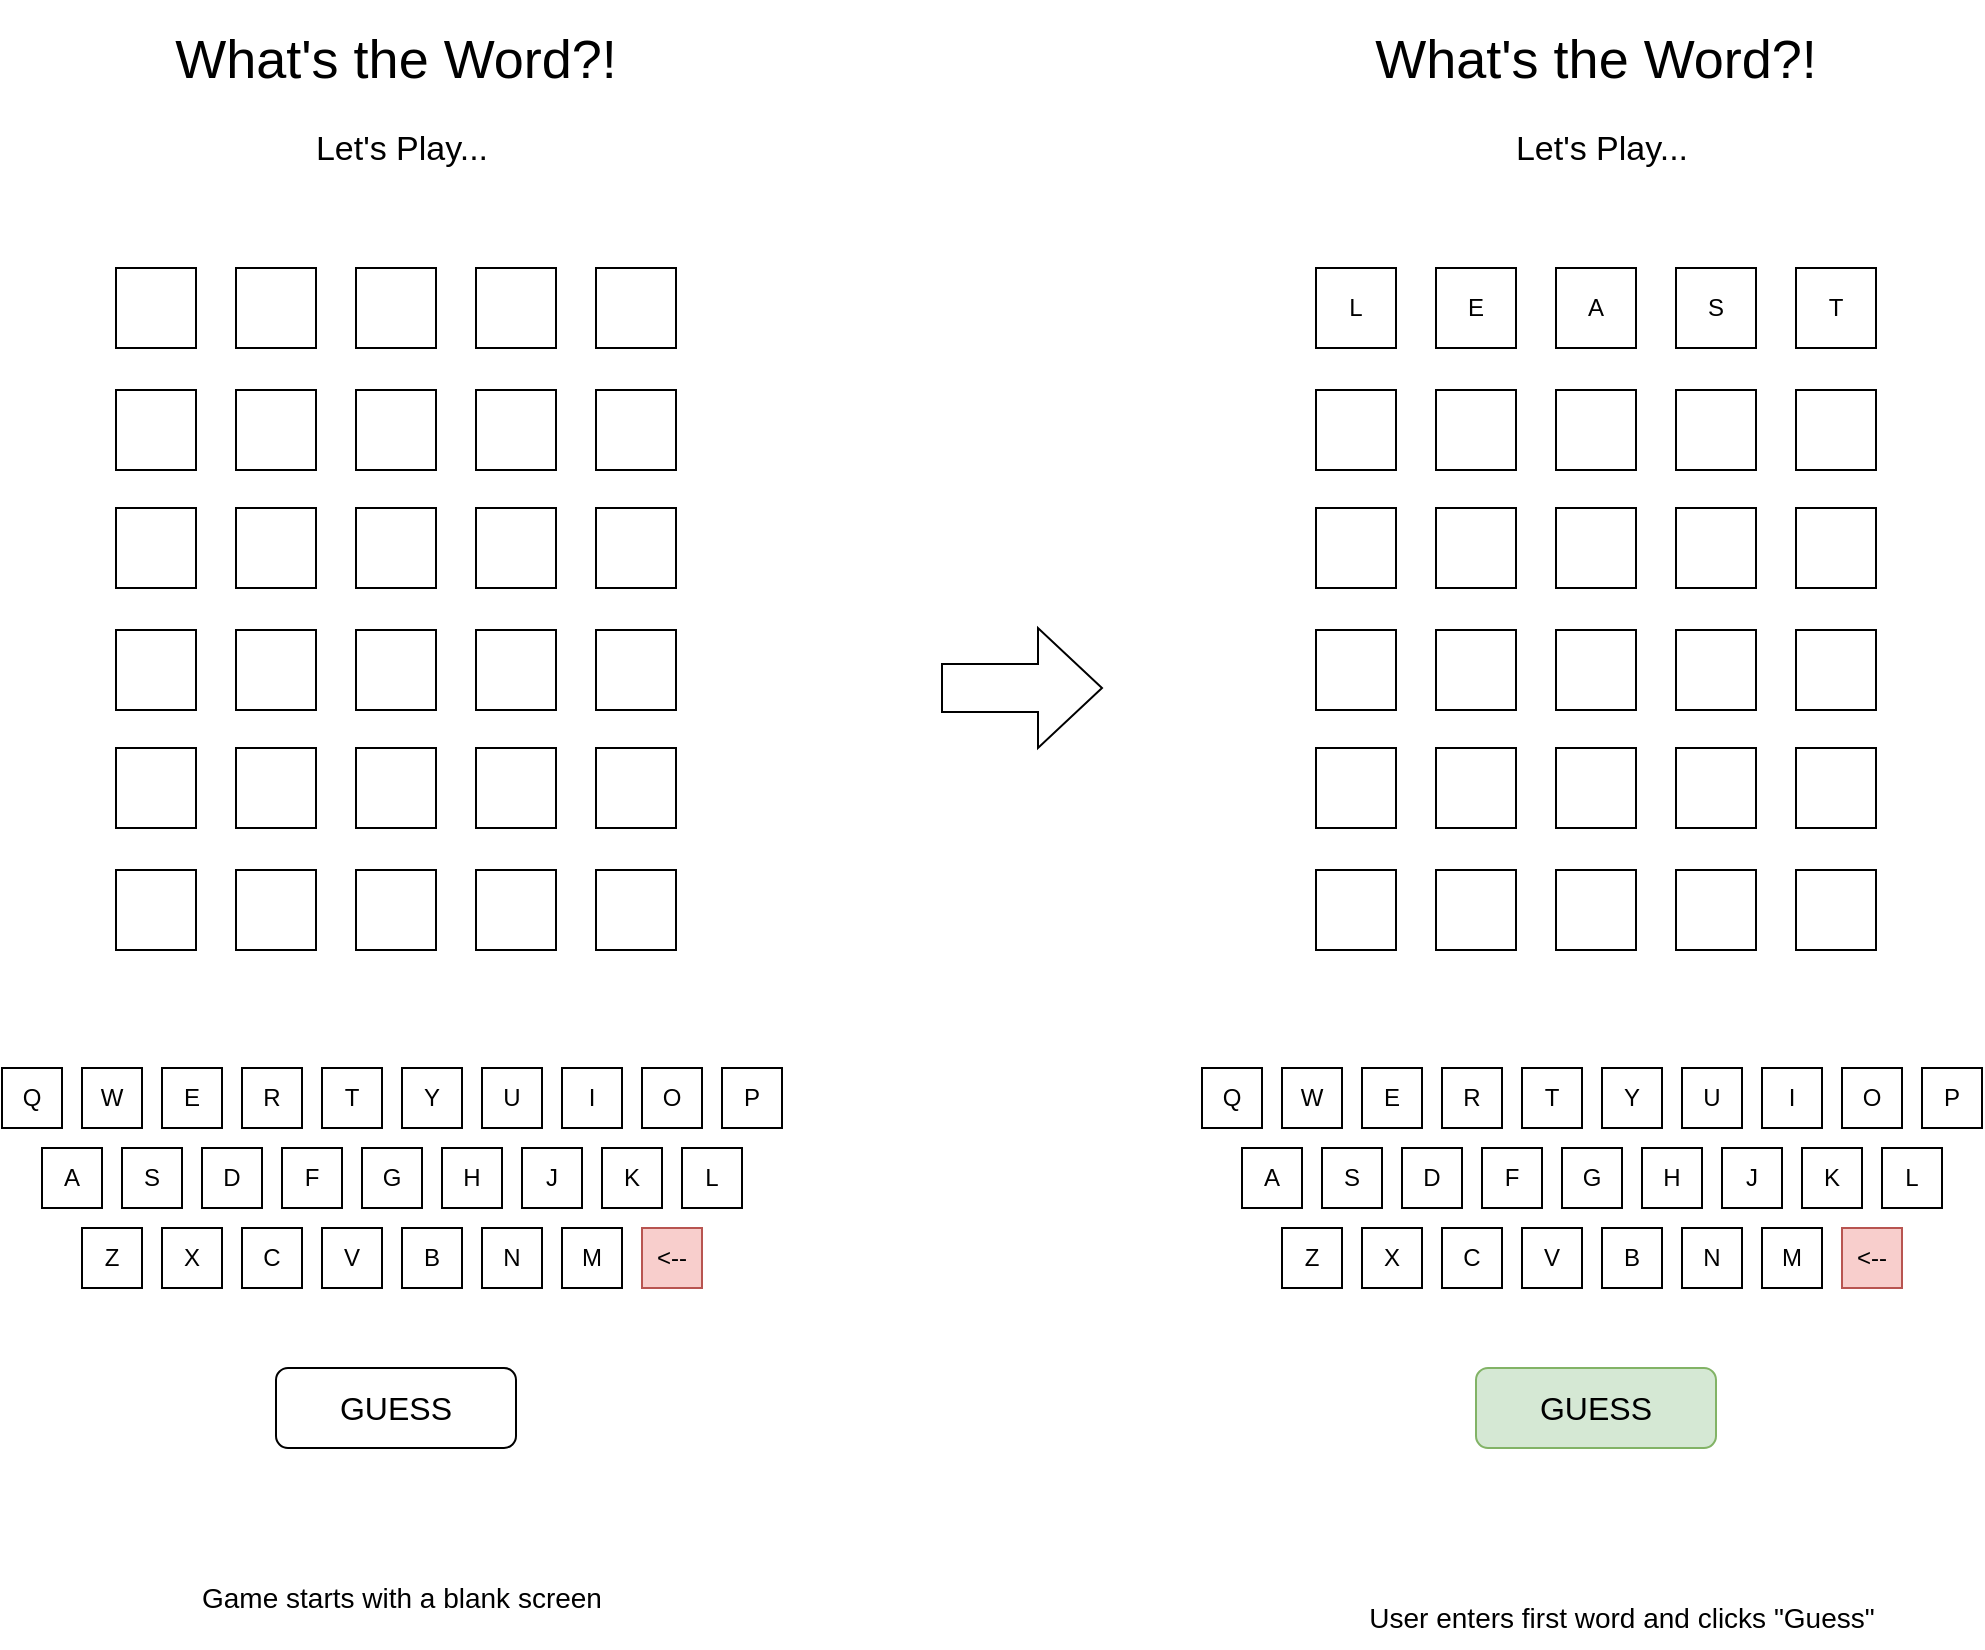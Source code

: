 <mxfile version="22.1.4" type="github">
  <diagram name="Page-1" id="OC79LGeQ-9uEQ32RmZ_2">
    <mxGraphModel dx="2074" dy="1040" grid="1" gridSize="10" guides="1" tooltips="1" connect="1" arrows="1" fold="1" page="1" pageScale="1" pageWidth="850" pageHeight="1100" math="0" shadow="0">
      <root>
        <mxCell id="0" />
        <mxCell id="1" parent="0" />
        <mxCell id="m94XwNiUM5aFAqinzz6j-1" value="What&#39;s the Word?!" style="text;strokeColor=none;align=center;fillColor=none;html=1;verticalAlign=middle;whiteSpace=wrap;rounded=0;fontSize=27;" parent="1" vertex="1">
          <mxGeometry x="162" y="66" width="250" height="60" as="geometry" />
        </mxCell>
        <mxCell id="nzd9qnpcD2_Ul7Y8DZ1e-1" value="" style="whiteSpace=wrap;html=1;aspect=fixed;" vertex="1" parent="1">
          <mxGeometry x="147" y="200" width="40" height="40" as="geometry" />
        </mxCell>
        <mxCell id="nzd9qnpcD2_Ul7Y8DZ1e-2" value="" style="whiteSpace=wrap;html=1;aspect=fixed;" vertex="1" parent="1">
          <mxGeometry x="147" y="200" width="40" height="40" as="geometry" />
        </mxCell>
        <mxCell id="nzd9qnpcD2_Ul7Y8DZ1e-4" value="" style="whiteSpace=wrap;html=1;aspect=fixed;" vertex="1" parent="1">
          <mxGeometry x="387" y="200" width="40" height="40" as="geometry" />
        </mxCell>
        <mxCell id="nzd9qnpcD2_Ul7Y8DZ1e-5" value="" style="whiteSpace=wrap;html=1;aspect=fixed;" vertex="1" parent="1">
          <mxGeometry x="327" y="200" width="40" height="40" as="geometry" />
        </mxCell>
        <mxCell id="nzd9qnpcD2_Ul7Y8DZ1e-6" value="" style="whiteSpace=wrap;html=1;aspect=fixed;" vertex="1" parent="1">
          <mxGeometry x="267" y="200" width="40" height="40" as="geometry" />
        </mxCell>
        <mxCell id="nzd9qnpcD2_Ul7Y8DZ1e-7" value="" style="whiteSpace=wrap;html=1;aspect=fixed;" vertex="1" parent="1">
          <mxGeometry x="207" y="200" width="40" height="40" as="geometry" />
        </mxCell>
        <mxCell id="nzd9qnpcD2_Ul7Y8DZ1e-8" value="" style="whiteSpace=wrap;html=1;aspect=fixed;" vertex="1" parent="1">
          <mxGeometry x="147" y="261" width="40" height="40" as="geometry" />
        </mxCell>
        <mxCell id="nzd9qnpcD2_Ul7Y8DZ1e-9" value="" style="whiteSpace=wrap;html=1;aspect=fixed;" vertex="1" parent="1">
          <mxGeometry x="147" y="261" width="40" height="40" as="geometry" />
        </mxCell>
        <mxCell id="nzd9qnpcD2_Ul7Y8DZ1e-10" value="" style="whiteSpace=wrap;html=1;aspect=fixed;" vertex="1" parent="1">
          <mxGeometry x="387" y="261" width="40" height="40" as="geometry" />
        </mxCell>
        <mxCell id="nzd9qnpcD2_Ul7Y8DZ1e-11" value="" style="whiteSpace=wrap;html=1;aspect=fixed;" vertex="1" parent="1">
          <mxGeometry x="327" y="261" width="40" height="40" as="geometry" />
        </mxCell>
        <mxCell id="nzd9qnpcD2_Ul7Y8DZ1e-12" value="" style="whiteSpace=wrap;html=1;aspect=fixed;" vertex="1" parent="1">
          <mxGeometry x="267" y="261" width="40" height="40" as="geometry" />
        </mxCell>
        <mxCell id="nzd9qnpcD2_Ul7Y8DZ1e-13" value="" style="whiteSpace=wrap;html=1;aspect=fixed;" vertex="1" parent="1">
          <mxGeometry x="207" y="261" width="40" height="40" as="geometry" />
        </mxCell>
        <mxCell id="nzd9qnpcD2_Ul7Y8DZ1e-14" value="" style="whiteSpace=wrap;html=1;aspect=fixed;" vertex="1" parent="1">
          <mxGeometry x="147" y="320" width="40" height="40" as="geometry" />
        </mxCell>
        <mxCell id="nzd9qnpcD2_Ul7Y8DZ1e-15" value="" style="whiteSpace=wrap;html=1;aspect=fixed;" vertex="1" parent="1">
          <mxGeometry x="147" y="320" width="40" height="40" as="geometry" />
        </mxCell>
        <mxCell id="nzd9qnpcD2_Ul7Y8DZ1e-16" value="" style="whiteSpace=wrap;html=1;aspect=fixed;" vertex="1" parent="1">
          <mxGeometry x="387" y="320" width="40" height="40" as="geometry" />
        </mxCell>
        <mxCell id="nzd9qnpcD2_Ul7Y8DZ1e-17" value="" style="whiteSpace=wrap;html=1;aspect=fixed;" vertex="1" parent="1">
          <mxGeometry x="327" y="320" width="40" height="40" as="geometry" />
        </mxCell>
        <mxCell id="nzd9qnpcD2_Ul7Y8DZ1e-18" value="" style="whiteSpace=wrap;html=1;aspect=fixed;" vertex="1" parent="1">
          <mxGeometry x="267" y="320" width="40" height="40" as="geometry" />
        </mxCell>
        <mxCell id="nzd9qnpcD2_Ul7Y8DZ1e-19" value="" style="whiteSpace=wrap;html=1;aspect=fixed;" vertex="1" parent="1">
          <mxGeometry x="207" y="320" width="40" height="40" as="geometry" />
        </mxCell>
        <mxCell id="nzd9qnpcD2_Ul7Y8DZ1e-20" value="" style="whiteSpace=wrap;html=1;aspect=fixed;" vertex="1" parent="1">
          <mxGeometry x="147" y="381" width="40" height="40" as="geometry" />
        </mxCell>
        <mxCell id="nzd9qnpcD2_Ul7Y8DZ1e-21" value="" style="whiteSpace=wrap;html=1;aspect=fixed;" vertex="1" parent="1">
          <mxGeometry x="147" y="381" width="40" height="40" as="geometry" />
        </mxCell>
        <mxCell id="nzd9qnpcD2_Ul7Y8DZ1e-22" value="" style="whiteSpace=wrap;html=1;aspect=fixed;" vertex="1" parent="1">
          <mxGeometry x="387" y="381" width="40" height="40" as="geometry" />
        </mxCell>
        <mxCell id="nzd9qnpcD2_Ul7Y8DZ1e-23" value="" style="whiteSpace=wrap;html=1;aspect=fixed;" vertex="1" parent="1">
          <mxGeometry x="327" y="381" width="40" height="40" as="geometry" />
        </mxCell>
        <mxCell id="nzd9qnpcD2_Ul7Y8DZ1e-24" value="" style="whiteSpace=wrap;html=1;aspect=fixed;" vertex="1" parent="1">
          <mxGeometry x="267" y="381" width="40" height="40" as="geometry" />
        </mxCell>
        <mxCell id="nzd9qnpcD2_Ul7Y8DZ1e-25" value="" style="whiteSpace=wrap;html=1;aspect=fixed;" vertex="1" parent="1">
          <mxGeometry x="207" y="381" width="40" height="40" as="geometry" />
        </mxCell>
        <mxCell id="nzd9qnpcD2_Ul7Y8DZ1e-26" value="" style="whiteSpace=wrap;html=1;aspect=fixed;" vertex="1" parent="1">
          <mxGeometry x="147" y="440" width="40" height="40" as="geometry" />
        </mxCell>
        <mxCell id="nzd9qnpcD2_Ul7Y8DZ1e-27" value="" style="whiteSpace=wrap;html=1;aspect=fixed;" vertex="1" parent="1">
          <mxGeometry x="147" y="440" width="40" height="40" as="geometry" />
        </mxCell>
        <mxCell id="nzd9qnpcD2_Ul7Y8DZ1e-28" value="" style="whiteSpace=wrap;html=1;aspect=fixed;" vertex="1" parent="1">
          <mxGeometry x="387" y="440" width="40" height="40" as="geometry" />
        </mxCell>
        <mxCell id="nzd9qnpcD2_Ul7Y8DZ1e-29" value="" style="whiteSpace=wrap;html=1;aspect=fixed;" vertex="1" parent="1">
          <mxGeometry x="327" y="440" width="40" height="40" as="geometry" />
        </mxCell>
        <mxCell id="nzd9qnpcD2_Ul7Y8DZ1e-30" value="" style="whiteSpace=wrap;html=1;aspect=fixed;" vertex="1" parent="1">
          <mxGeometry x="267" y="440" width="40" height="40" as="geometry" />
        </mxCell>
        <mxCell id="nzd9qnpcD2_Ul7Y8DZ1e-31" value="" style="whiteSpace=wrap;html=1;aspect=fixed;" vertex="1" parent="1">
          <mxGeometry x="207" y="440" width="40" height="40" as="geometry" />
        </mxCell>
        <mxCell id="nzd9qnpcD2_Ul7Y8DZ1e-32" value="" style="whiteSpace=wrap;html=1;aspect=fixed;" vertex="1" parent="1">
          <mxGeometry x="147" y="501" width="40" height="40" as="geometry" />
        </mxCell>
        <mxCell id="nzd9qnpcD2_Ul7Y8DZ1e-33" value="" style="whiteSpace=wrap;html=1;aspect=fixed;" vertex="1" parent="1">
          <mxGeometry x="147" y="501" width="40" height="40" as="geometry" />
        </mxCell>
        <mxCell id="nzd9qnpcD2_Ul7Y8DZ1e-34" value="" style="whiteSpace=wrap;html=1;aspect=fixed;" vertex="1" parent="1">
          <mxGeometry x="387" y="501" width="40" height="40" as="geometry" />
        </mxCell>
        <mxCell id="nzd9qnpcD2_Ul7Y8DZ1e-35" value="" style="whiteSpace=wrap;html=1;aspect=fixed;" vertex="1" parent="1">
          <mxGeometry x="327" y="501" width="40" height="40" as="geometry" />
        </mxCell>
        <mxCell id="nzd9qnpcD2_Ul7Y8DZ1e-36" value="" style="whiteSpace=wrap;html=1;aspect=fixed;" vertex="1" parent="1">
          <mxGeometry x="267" y="501" width="40" height="40" as="geometry" />
        </mxCell>
        <mxCell id="nzd9qnpcD2_Ul7Y8DZ1e-37" value="" style="whiteSpace=wrap;html=1;aspect=fixed;" vertex="1" parent="1">
          <mxGeometry x="207" y="501" width="40" height="40" as="geometry" />
        </mxCell>
        <mxCell id="nzd9qnpcD2_Ul7Y8DZ1e-38" value="Q" style="whiteSpace=wrap;html=1;aspect=fixed;" vertex="1" parent="1">
          <mxGeometry x="90" y="600" width="30" height="30" as="geometry" />
        </mxCell>
        <mxCell id="nzd9qnpcD2_Ul7Y8DZ1e-41" value="W" style="whiteSpace=wrap;html=1;aspect=fixed;" vertex="1" parent="1">
          <mxGeometry x="130" y="600" width="30" height="30" as="geometry" />
        </mxCell>
        <mxCell id="nzd9qnpcD2_Ul7Y8DZ1e-42" value="E" style="whiteSpace=wrap;html=1;aspect=fixed;" vertex="1" parent="1">
          <mxGeometry x="170" y="600" width="30" height="30" as="geometry" />
        </mxCell>
        <mxCell id="nzd9qnpcD2_Ul7Y8DZ1e-43" value="R" style="whiteSpace=wrap;html=1;aspect=fixed;" vertex="1" parent="1">
          <mxGeometry x="210" y="600" width="30" height="30" as="geometry" />
        </mxCell>
        <mxCell id="nzd9qnpcD2_Ul7Y8DZ1e-44" value="T" style="whiteSpace=wrap;html=1;aspect=fixed;" vertex="1" parent="1">
          <mxGeometry x="250" y="600" width="30" height="30" as="geometry" />
        </mxCell>
        <mxCell id="nzd9qnpcD2_Ul7Y8DZ1e-45" value="Y" style="whiteSpace=wrap;html=1;aspect=fixed;" vertex="1" parent="1">
          <mxGeometry x="290" y="600" width="30" height="30" as="geometry" />
        </mxCell>
        <mxCell id="nzd9qnpcD2_Ul7Y8DZ1e-46" value="U" style="whiteSpace=wrap;html=1;aspect=fixed;" vertex="1" parent="1">
          <mxGeometry x="330" y="600" width="30" height="30" as="geometry" />
        </mxCell>
        <mxCell id="nzd9qnpcD2_Ul7Y8DZ1e-47" value="I" style="whiteSpace=wrap;html=1;aspect=fixed;" vertex="1" parent="1">
          <mxGeometry x="370" y="600" width="30" height="30" as="geometry" />
        </mxCell>
        <mxCell id="nzd9qnpcD2_Ul7Y8DZ1e-48" value="O" style="whiteSpace=wrap;html=1;aspect=fixed;" vertex="1" parent="1">
          <mxGeometry x="410" y="600" width="30" height="30" as="geometry" />
        </mxCell>
        <mxCell id="nzd9qnpcD2_Ul7Y8DZ1e-49" value="P" style="whiteSpace=wrap;html=1;aspect=fixed;" vertex="1" parent="1">
          <mxGeometry x="450" y="600" width="30" height="30" as="geometry" />
        </mxCell>
        <mxCell id="nzd9qnpcD2_Ul7Y8DZ1e-50" value="A" style="whiteSpace=wrap;html=1;aspect=fixed;" vertex="1" parent="1">
          <mxGeometry x="110" y="640" width="30" height="30" as="geometry" />
        </mxCell>
        <mxCell id="nzd9qnpcD2_Ul7Y8DZ1e-51" value="S" style="whiteSpace=wrap;html=1;aspect=fixed;" vertex="1" parent="1">
          <mxGeometry x="150" y="640" width="30" height="30" as="geometry" />
        </mxCell>
        <mxCell id="nzd9qnpcD2_Ul7Y8DZ1e-52" value="D" style="whiteSpace=wrap;html=1;aspect=fixed;" vertex="1" parent="1">
          <mxGeometry x="190" y="640" width="30" height="30" as="geometry" />
        </mxCell>
        <mxCell id="nzd9qnpcD2_Ul7Y8DZ1e-53" value="F" style="whiteSpace=wrap;html=1;aspect=fixed;" vertex="1" parent="1">
          <mxGeometry x="230" y="640" width="30" height="30" as="geometry" />
        </mxCell>
        <mxCell id="nzd9qnpcD2_Ul7Y8DZ1e-54" value="G" style="whiteSpace=wrap;html=1;aspect=fixed;" vertex="1" parent="1">
          <mxGeometry x="270" y="640" width="30" height="30" as="geometry" />
        </mxCell>
        <mxCell id="nzd9qnpcD2_Ul7Y8DZ1e-55" value="H" style="whiteSpace=wrap;html=1;aspect=fixed;" vertex="1" parent="1">
          <mxGeometry x="310" y="640" width="30" height="30" as="geometry" />
        </mxCell>
        <mxCell id="nzd9qnpcD2_Ul7Y8DZ1e-56" value="J" style="whiteSpace=wrap;html=1;aspect=fixed;" vertex="1" parent="1">
          <mxGeometry x="350" y="640" width="30" height="30" as="geometry" />
        </mxCell>
        <mxCell id="nzd9qnpcD2_Ul7Y8DZ1e-57" value="K" style="whiteSpace=wrap;html=1;aspect=fixed;" vertex="1" parent="1">
          <mxGeometry x="390" y="640" width="30" height="30" as="geometry" />
        </mxCell>
        <mxCell id="nzd9qnpcD2_Ul7Y8DZ1e-58" value="L" style="whiteSpace=wrap;html=1;aspect=fixed;" vertex="1" parent="1">
          <mxGeometry x="430" y="640" width="30" height="30" as="geometry" />
        </mxCell>
        <mxCell id="nzd9qnpcD2_Ul7Y8DZ1e-59" value="Z" style="whiteSpace=wrap;html=1;aspect=fixed;" vertex="1" parent="1">
          <mxGeometry x="130" y="680" width="30" height="30" as="geometry" />
        </mxCell>
        <mxCell id="nzd9qnpcD2_Ul7Y8DZ1e-60" value="X" style="whiteSpace=wrap;html=1;aspect=fixed;" vertex="1" parent="1">
          <mxGeometry x="170" y="680" width="30" height="30" as="geometry" />
        </mxCell>
        <mxCell id="nzd9qnpcD2_Ul7Y8DZ1e-61" value="C" style="whiteSpace=wrap;html=1;aspect=fixed;" vertex="1" parent="1">
          <mxGeometry x="210" y="680" width="30" height="30" as="geometry" />
        </mxCell>
        <mxCell id="nzd9qnpcD2_Ul7Y8DZ1e-62" value="V" style="whiteSpace=wrap;html=1;aspect=fixed;" vertex="1" parent="1">
          <mxGeometry x="250" y="680" width="30" height="30" as="geometry" />
        </mxCell>
        <mxCell id="nzd9qnpcD2_Ul7Y8DZ1e-63" value="B" style="whiteSpace=wrap;html=1;aspect=fixed;" vertex="1" parent="1">
          <mxGeometry x="290" y="680" width="30" height="30" as="geometry" />
        </mxCell>
        <mxCell id="nzd9qnpcD2_Ul7Y8DZ1e-64" value="N" style="whiteSpace=wrap;html=1;aspect=fixed;" vertex="1" parent="1">
          <mxGeometry x="330" y="680" width="30" height="30" as="geometry" />
        </mxCell>
        <mxCell id="nzd9qnpcD2_Ul7Y8DZ1e-65" value="M" style="whiteSpace=wrap;html=1;aspect=fixed;" vertex="1" parent="1">
          <mxGeometry x="370" y="680" width="30" height="30" as="geometry" />
        </mxCell>
        <mxCell id="nzd9qnpcD2_Ul7Y8DZ1e-66" value="&amp;lt;--" style="whiteSpace=wrap;html=1;aspect=fixed;fillColor=#f8cecc;strokeColor=#b85450;" vertex="1" parent="1">
          <mxGeometry x="410" y="680" width="30" height="30" as="geometry" />
        </mxCell>
        <mxCell id="nzd9qnpcD2_Ul7Y8DZ1e-67" value="GUESS" style="rounded=1;whiteSpace=wrap;html=1;fontSize=16;" vertex="1" parent="1">
          <mxGeometry x="227" y="750" width="120" height="40" as="geometry" />
        </mxCell>
        <mxCell id="nzd9qnpcD2_Ul7Y8DZ1e-68" value="Let&#39;s Play..." style="text;strokeColor=none;align=center;fillColor=none;html=1;verticalAlign=middle;whiteSpace=wrap;rounded=0;fontSize=17;" vertex="1" parent="1">
          <mxGeometry x="230" y="126" width="120" height="30" as="geometry" />
        </mxCell>
        <mxCell id="nzd9qnpcD2_Ul7Y8DZ1e-70" value="What&#39;s the Word?!" style="text;strokeColor=none;align=center;fillColor=none;html=1;verticalAlign=middle;whiteSpace=wrap;rounded=0;fontSize=27;" vertex="1" parent="1">
          <mxGeometry x="762" y="66" width="250" height="60" as="geometry" />
        </mxCell>
        <mxCell id="nzd9qnpcD2_Ul7Y8DZ1e-71" value="" style="whiteSpace=wrap;html=1;aspect=fixed;" vertex="1" parent="1">
          <mxGeometry x="747" y="200" width="40" height="40" as="geometry" />
        </mxCell>
        <mxCell id="nzd9qnpcD2_Ul7Y8DZ1e-72" value="L" style="whiteSpace=wrap;html=1;aspect=fixed;" vertex="1" parent="1">
          <mxGeometry x="747" y="200" width="40" height="40" as="geometry" />
        </mxCell>
        <mxCell id="nzd9qnpcD2_Ul7Y8DZ1e-73" value="T" style="whiteSpace=wrap;html=1;aspect=fixed;" vertex="1" parent="1">
          <mxGeometry x="987" y="200" width="40" height="40" as="geometry" />
        </mxCell>
        <mxCell id="nzd9qnpcD2_Ul7Y8DZ1e-74" value="S" style="whiteSpace=wrap;html=1;aspect=fixed;" vertex="1" parent="1">
          <mxGeometry x="927" y="200" width="40" height="40" as="geometry" />
        </mxCell>
        <mxCell id="nzd9qnpcD2_Ul7Y8DZ1e-75" value="A" style="whiteSpace=wrap;html=1;aspect=fixed;" vertex="1" parent="1">
          <mxGeometry x="867" y="200" width="40" height="40" as="geometry" />
        </mxCell>
        <mxCell id="nzd9qnpcD2_Ul7Y8DZ1e-76" value="E" style="whiteSpace=wrap;html=1;aspect=fixed;" vertex="1" parent="1">
          <mxGeometry x="807" y="200" width="40" height="40" as="geometry" />
        </mxCell>
        <mxCell id="nzd9qnpcD2_Ul7Y8DZ1e-77" value="" style="whiteSpace=wrap;html=1;aspect=fixed;" vertex="1" parent="1">
          <mxGeometry x="747" y="261" width="40" height="40" as="geometry" />
        </mxCell>
        <mxCell id="nzd9qnpcD2_Ul7Y8DZ1e-78" value="" style="whiteSpace=wrap;html=1;aspect=fixed;" vertex="1" parent="1">
          <mxGeometry x="747" y="261" width="40" height="40" as="geometry" />
        </mxCell>
        <mxCell id="nzd9qnpcD2_Ul7Y8DZ1e-79" value="" style="whiteSpace=wrap;html=1;aspect=fixed;" vertex="1" parent="1">
          <mxGeometry x="987" y="261" width="40" height="40" as="geometry" />
        </mxCell>
        <mxCell id="nzd9qnpcD2_Ul7Y8DZ1e-80" value="" style="whiteSpace=wrap;html=1;aspect=fixed;" vertex="1" parent="1">
          <mxGeometry x="927" y="261" width="40" height="40" as="geometry" />
        </mxCell>
        <mxCell id="nzd9qnpcD2_Ul7Y8DZ1e-81" value="" style="whiteSpace=wrap;html=1;aspect=fixed;" vertex="1" parent="1">
          <mxGeometry x="867" y="261" width="40" height="40" as="geometry" />
        </mxCell>
        <mxCell id="nzd9qnpcD2_Ul7Y8DZ1e-82" value="" style="whiteSpace=wrap;html=1;aspect=fixed;" vertex="1" parent="1">
          <mxGeometry x="807" y="261" width="40" height="40" as="geometry" />
        </mxCell>
        <mxCell id="nzd9qnpcD2_Ul7Y8DZ1e-83" value="" style="whiteSpace=wrap;html=1;aspect=fixed;" vertex="1" parent="1">
          <mxGeometry x="747" y="320" width="40" height="40" as="geometry" />
        </mxCell>
        <mxCell id="nzd9qnpcD2_Ul7Y8DZ1e-84" value="" style="whiteSpace=wrap;html=1;aspect=fixed;" vertex="1" parent="1">
          <mxGeometry x="747" y="320" width="40" height="40" as="geometry" />
        </mxCell>
        <mxCell id="nzd9qnpcD2_Ul7Y8DZ1e-85" value="" style="whiteSpace=wrap;html=1;aspect=fixed;" vertex="1" parent="1">
          <mxGeometry x="987" y="320" width="40" height="40" as="geometry" />
        </mxCell>
        <mxCell id="nzd9qnpcD2_Ul7Y8DZ1e-86" value="" style="whiteSpace=wrap;html=1;aspect=fixed;" vertex="1" parent="1">
          <mxGeometry x="927" y="320" width="40" height="40" as="geometry" />
        </mxCell>
        <mxCell id="nzd9qnpcD2_Ul7Y8DZ1e-87" value="" style="whiteSpace=wrap;html=1;aspect=fixed;" vertex="1" parent="1">
          <mxGeometry x="867" y="320" width="40" height="40" as="geometry" />
        </mxCell>
        <mxCell id="nzd9qnpcD2_Ul7Y8DZ1e-88" value="" style="whiteSpace=wrap;html=1;aspect=fixed;" vertex="1" parent="1">
          <mxGeometry x="807" y="320" width="40" height="40" as="geometry" />
        </mxCell>
        <mxCell id="nzd9qnpcD2_Ul7Y8DZ1e-89" value="" style="whiteSpace=wrap;html=1;aspect=fixed;" vertex="1" parent="1">
          <mxGeometry x="747" y="381" width="40" height="40" as="geometry" />
        </mxCell>
        <mxCell id="nzd9qnpcD2_Ul7Y8DZ1e-90" value="" style="whiteSpace=wrap;html=1;aspect=fixed;" vertex="1" parent="1">
          <mxGeometry x="747" y="381" width="40" height="40" as="geometry" />
        </mxCell>
        <mxCell id="nzd9qnpcD2_Ul7Y8DZ1e-91" value="" style="whiteSpace=wrap;html=1;aspect=fixed;" vertex="1" parent="1">
          <mxGeometry x="987" y="381" width="40" height="40" as="geometry" />
        </mxCell>
        <mxCell id="nzd9qnpcD2_Ul7Y8DZ1e-92" value="" style="whiteSpace=wrap;html=1;aspect=fixed;" vertex="1" parent="1">
          <mxGeometry x="927" y="381" width="40" height="40" as="geometry" />
        </mxCell>
        <mxCell id="nzd9qnpcD2_Ul7Y8DZ1e-93" value="" style="whiteSpace=wrap;html=1;aspect=fixed;" vertex="1" parent="1">
          <mxGeometry x="867" y="381" width="40" height="40" as="geometry" />
        </mxCell>
        <mxCell id="nzd9qnpcD2_Ul7Y8DZ1e-94" value="" style="whiteSpace=wrap;html=1;aspect=fixed;" vertex="1" parent="1">
          <mxGeometry x="807" y="381" width="40" height="40" as="geometry" />
        </mxCell>
        <mxCell id="nzd9qnpcD2_Ul7Y8DZ1e-95" value="" style="whiteSpace=wrap;html=1;aspect=fixed;" vertex="1" parent="1">
          <mxGeometry x="747" y="440" width="40" height="40" as="geometry" />
        </mxCell>
        <mxCell id="nzd9qnpcD2_Ul7Y8DZ1e-96" value="" style="whiteSpace=wrap;html=1;aspect=fixed;" vertex="1" parent="1">
          <mxGeometry x="747" y="440" width="40" height="40" as="geometry" />
        </mxCell>
        <mxCell id="nzd9qnpcD2_Ul7Y8DZ1e-97" value="" style="whiteSpace=wrap;html=1;aspect=fixed;" vertex="1" parent="1">
          <mxGeometry x="987" y="440" width="40" height="40" as="geometry" />
        </mxCell>
        <mxCell id="nzd9qnpcD2_Ul7Y8DZ1e-98" value="" style="whiteSpace=wrap;html=1;aspect=fixed;" vertex="1" parent="1">
          <mxGeometry x="927" y="440" width="40" height="40" as="geometry" />
        </mxCell>
        <mxCell id="nzd9qnpcD2_Ul7Y8DZ1e-99" value="" style="whiteSpace=wrap;html=1;aspect=fixed;" vertex="1" parent="1">
          <mxGeometry x="867" y="440" width="40" height="40" as="geometry" />
        </mxCell>
        <mxCell id="nzd9qnpcD2_Ul7Y8DZ1e-100" value="" style="whiteSpace=wrap;html=1;aspect=fixed;" vertex="1" parent="1">
          <mxGeometry x="807" y="440" width="40" height="40" as="geometry" />
        </mxCell>
        <mxCell id="nzd9qnpcD2_Ul7Y8DZ1e-101" value="" style="whiteSpace=wrap;html=1;aspect=fixed;" vertex="1" parent="1">
          <mxGeometry x="747" y="501" width="40" height="40" as="geometry" />
        </mxCell>
        <mxCell id="nzd9qnpcD2_Ul7Y8DZ1e-102" value="" style="whiteSpace=wrap;html=1;aspect=fixed;" vertex="1" parent="1">
          <mxGeometry x="747" y="501" width="40" height="40" as="geometry" />
        </mxCell>
        <mxCell id="nzd9qnpcD2_Ul7Y8DZ1e-103" value="" style="whiteSpace=wrap;html=1;aspect=fixed;" vertex="1" parent="1">
          <mxGeometry x="987" y="501" width="40" height="40" as="geometry" />
        </mxCell>
        <mxCell id="nzd9qnpcD2_Ul7Y8DZ1e-104" value="" style="whiteSpace=wrap;html=1;aspect=fixed;" vertex="1" parent="1">
          <mxGeometry x="927" y="501" width="40" height="40" as="geometry" />
        </mxCell>
        <mxCell id="nzd9qnpcD2_Ul7Y8DZ1e-105" value="" style="whiteSpace=wrap;html=1;aspect=fixed;" vertex="1" parent="1">
          <mxGeometry x="867" y="501" width="40" height="40" as="geometry" />
        </mxCell>
        <mxCell id="nzd9qnpcD2_Ul7Y8DZ1e-106" value="" style="whiteSpace=wrap;html=1;aspect=fixed;" vertex="1" parent="1">
          <mxGeometry x="807" y="501" width="40" height="40" as="geometry" />
        </mxCell>
        <mxCell id="nzd9qnpcD2_Ul7Y8DZ1e-107" value="Q" style="whiteSpace=wrap;html=1;aspect=fixed;" vertex="1" parent="1">
          <mxGeometry x="690" y="600" width="30" height="30" as="geometry" />
        </mxCell>
        <mxCell id="nzd9qnpcD2_Ul7Y8DZ1e-108" value="W" style="whiteSpace=wrap;html=1;aspect=fixed;" vertex="1" parent="1">
          <mxGeometry x="730" y="600" width="30" height="30" as="geometry" />
        </mxCell>
        <mxCell id="nzd9qnpcD2_Ul7Y8DZ1e-109" value="E" style="whiteSpace=wrap;html=1;aspect=fixed;" vertex="1" parent="1">
          <mxGeometry x="770" y="600" width="30" height="30" as="geometry" />
        </mxCell>
        <mxCell id="nzd9qnpcD2_Ul7Y8DZ1e-110" value="R" style="whiteSpace=wrap;html=1;aspect=fixed;" vertex="1" parent="1">
          <mxGeometry x="810" y="600" width="30" height="30" as="geometry" />
        </mxCell>
        <mxCell id="nzd9qnpcD2_Ul7Y8DZ1e-111" value="T" style="whiteSpace=wrap;html=1;aspect=fixed;" vertex="1" parent="1">
          <mxGeometry x="850" y="600" width="30" height="30" as="geometry" />
        </mxCell>
        <mxCell id="nzd9qnpcD2_Ul7Y8DZ1e-112" value="Y" style="whiteSpace=wrap;html=1;aspect=fixed;" vertex="1" parent="1">
          <mxGeometry x="890" y="600" width="30" height="30" as="geometry" />
        </mxCell>
        <mxCell id="nzd9qnpcD2_Ul7Y8DZ1e-113" value="U" style="whiteSpace=wrap;html=1;aspect=fixed;" vertex="1" parent="1">
          <mxGeometry x="930" y="600" width="30" height="30" as="geometry" />
        </mxCell>
        <mxCell id="nzd9qnpcD2_Ul7Y8DZ1e-114" value="I" style="whiteSpace=wrap;html=1;aspect=fixed;" vertex="1" parent="1">
          <mxGeometry x="970" y="600" width="30" height="30" as="geometry" />
        </mxCell>
        <mxCell id="nzd9qnpcD2_Ul7Y8DZ1e-115" value="O" style="whiteSpace=wrap;html=1;aspect=fixed;" vertex="1" parent="1">
          <mxGeometry x="1010" y="600" width="30" height="30" as="geometry" />
        </mxCell>
        <mxCell id="nzd9qnpcD2_Ul7Y8DZ1e-116" value="P" style="whiteSpace=wrap;html=1;aspect=fixed;" vertex="1" parent="1">
          <mxGeometry x="1050" y="600" width="30" height="30" as="geometry" />
        </mxCell>
        <mxCell id="nzd9qnpcD2_Ul7Y8DZ1e-117" value="A" style="whiteSpace=wrap;html=1;aspect=fixed;" vertex="1" parent="1">
          <mxGeometry x="710" y="640" width="30" height="30" as="geometry" />
        </mxCell>
        <mxCell id="nzd9qnpcD2_Ul7Y8DZ1e-118" value="S" style="whiteSpace=wrap;html=1;aspect=fixed;" vertex="1" parent="1">
          <mxGeometry x="750" y="640" width="30" height="30" as="geometry" />
        </mxCell>
        <mxCell id="nzd9qnpcD2_Ul7Y8DZ1e-119" value="D" style="whiteSpace=wrap;html=1;aspect=fixed;" vertex="1" parent="1">
          <mxGeometry x="790" y="640" width="30" height="30" as="geometry" />
        </mxCell>
        <mxCell id="nzd9qnpcD2_Ul7Y8DZ1e-120" value="F" style="whiteSpace=wrap;html=1;aspect=fixed;" vertex="1" parent="1">
          <mxGeometry x="830" y="640" width="30" height="30" as="geometry" />
        </mxCell>
        <mxCell id="nzd9qnpcD2_Ul7Y8DZ1e-121" value="G" style="whiteSpace=wrap;html=1;aspect=fixed;" vertex="1" parent="1">
          <mxGeometry x="870" y="640" width="30" height="30" as="geometry" />
        </mxCell>
        <mxCell id="nzd9qnpcD2_Ul7Y8DZ1e-122" value="H" style="whiteSpace=wrap;html=1;aspect=fixed;" vertex="1" parent="1">
          <mxGeometry x="910" y="640" width="30" height="30" as="geometry" />
        </mxCell>
        <mxCell id="nzd9qnpcD2_Ul7Y8DZ1e-123" value="J" style="whiteSpace=wrap;html=1;aspect=fixed;" vertex="1" parent="1">
          <mxGeometry x="950" y="640" width="30" height="30" as="geometry" />
        </mxCell>
        <mxCell id="nzd9qnpcD2_Ul7Y8DZ1e-124" value="K" style="whiteSpace=wrap;html=1;aspect=fixed;" vertex="1" parent="1">
          <mxGeometry x="990" y="640" width="30" height="30" as="geometry" />
        </mxCell>
        <mxCell id="nzd9qnpcD2_Ul7Y8DZ1e-125" value="L" style="whiteSpace=wrap;html=1;aspect=fixed;" vertex="1" parent="1">
          <mxGeometry x="1030" y="640" width="30" height="30" as="geometry" />
        </mxCell>
        <mxCell id="nzd9qnpcD2_Ul7Y8DZ1e-126" value="Z" style="whiteSpace=wrap;html=1;aspect=fixed;" vertex="1" parent="1">
          <mxGeometry x="730" y="680" width="30" height="30" as="geometry" />
        </mxCell>
        <mxCell id="nzd9qnpcD2_Ul7Y8DZ1e-127" value="X" style="whiteSpace=wrap;html=1;aspect=fixed;" vertex="1" parent="1">
          <mxGeometry x="770" y="680" width="30" height="30" as="geometry" />
        </mxCell>
        <mxCell id="nzd9qnpcD2_Ul7Y8DZ1e-128" value="C" style="whiteSpace=wrap;html=1;aspect=fixed;" vertex="1" parent="1">
          <mxGeometry x="810" y="680" width="30" height="30" as="geometry" />
        </mxCell>
        <mxCell id="nzd9qnpcD2_Ul7Y8DZ1e-129" value="V" style="whiteSpace=wrap;html=1;aspect=fixed;" vertex="1" parent="1">
          <mxGeometry x="850" y="680" width="30" height="30" as="geometry" />
        </mxCell>
        <mxCell id="nzd9qnpcD2_Ul7Y8DZ1e-130" value="B" style="whiteSpace=wrap;html=1;aspect=fixed;" vertex="1" parent="1">
          <mxGeometry x="890" y="680" width="30" height="30" as="geometry" />
        </mxCell>
        <mxCell id="nzd9qnpcD2_Ul7Y8DZ1e-131" value="N" style="whiteSpace=wrap;html=1;aspect=fixed;" vertex="1" parent="1">
          <mxGeometry x="930" y="680" width="30" height="30" as="geometry" />
        </mxCell>
        <mxCell id="nzd9qnpcD2_Ul7Y8DZ1e-132" value="M" style="whiteSpace=wrap;html=1;aspect=fixed;" vertex="1" parent="1">
          <mxGeometry x="970" y="680" width="30" height="30" as="geometry" />
        </mxCell>
        <mxCell id="nzd9qnpcD2_Ul7Y8DZ1e-133" value="&amp;lt;--" style="whiteSpace=wrap;html=1;aspect=fixed;fillColor=#f8cecc;strokeColor=#b85450;" vertex="1" parent="1">
          <mxGeometry x="1010" y="680" width="30" height="30" as="geometry" />
        </mxCell>
        <mxCell id="nzd9qnpcD2_Ul7Y8DZ1e-134" value="GUESS" style="rounded=1;whiteSpace=wrap;html=1;fontSize=16;fillColor=#d5e8d4;strokeColor=#82b366;" vertex="1" parent="1">
          <mxGeometry x="827" y="750" width="120" height="40" as="geometry" />
        </mxCell>
        <mxCell id="nzd9qnpcD2_Ul7Y8DZ1e-135" value="Let&#39;s Play..." style="text;strokeColor=none;align=center;fillColor=none;html=1;verticalAlign=middle;whiteSpace=wrap;rounded=0;fontSize=17;" vertex="1" parent="1">
          <mxGeometry x="830" y="126" width="120" height="30" as="geometry" />
        </mxCell>
        <mxCell id="nzd9qnpcD2_Ul7Y8DZ1e-136" value="" style="shape=singleArrow;whiteSpace=wrap;html=1;arrowWidth=0.4;arrowSize=0.4;" vertex="1" parent="1">
          <mxGeometry x="560" y="380" width="80" height="60" as="geometry" />
        </mxCell>
        <mxCell id="nzd9qnpcD2_Ul7Y8DZ1e-138" value="Game starts with a blank screen" style="text;strokeColor=none;align=center;fillColor=none;html=1;verticalAlign=middle;whiteSpace=wrap;rounded=0;fontSize=14;" vertex="1" parent="1">
          <mxGeometry x="170" y="850" width="240" height="30" as="geometry" />
        </mxCell>
        <mxCell id="nzd9qnpcD2_Ul7Y8DZ1e-139" value="User enters first word and clicks &quot;Guess&quot;" style="text;strokeColor=none;align=center;fillColor=none;html=1;verticalAlign=middle;whiteSpace=wrap;rounded=0;fontSize=14;" vertex="1" parent="1">
          <mxGeometry x="760" y="860" width="280" height="30" as="geometry" />
        </mxCell>
      </root>
    </mxGraphModel>
  </diagram>
</mxfile>
